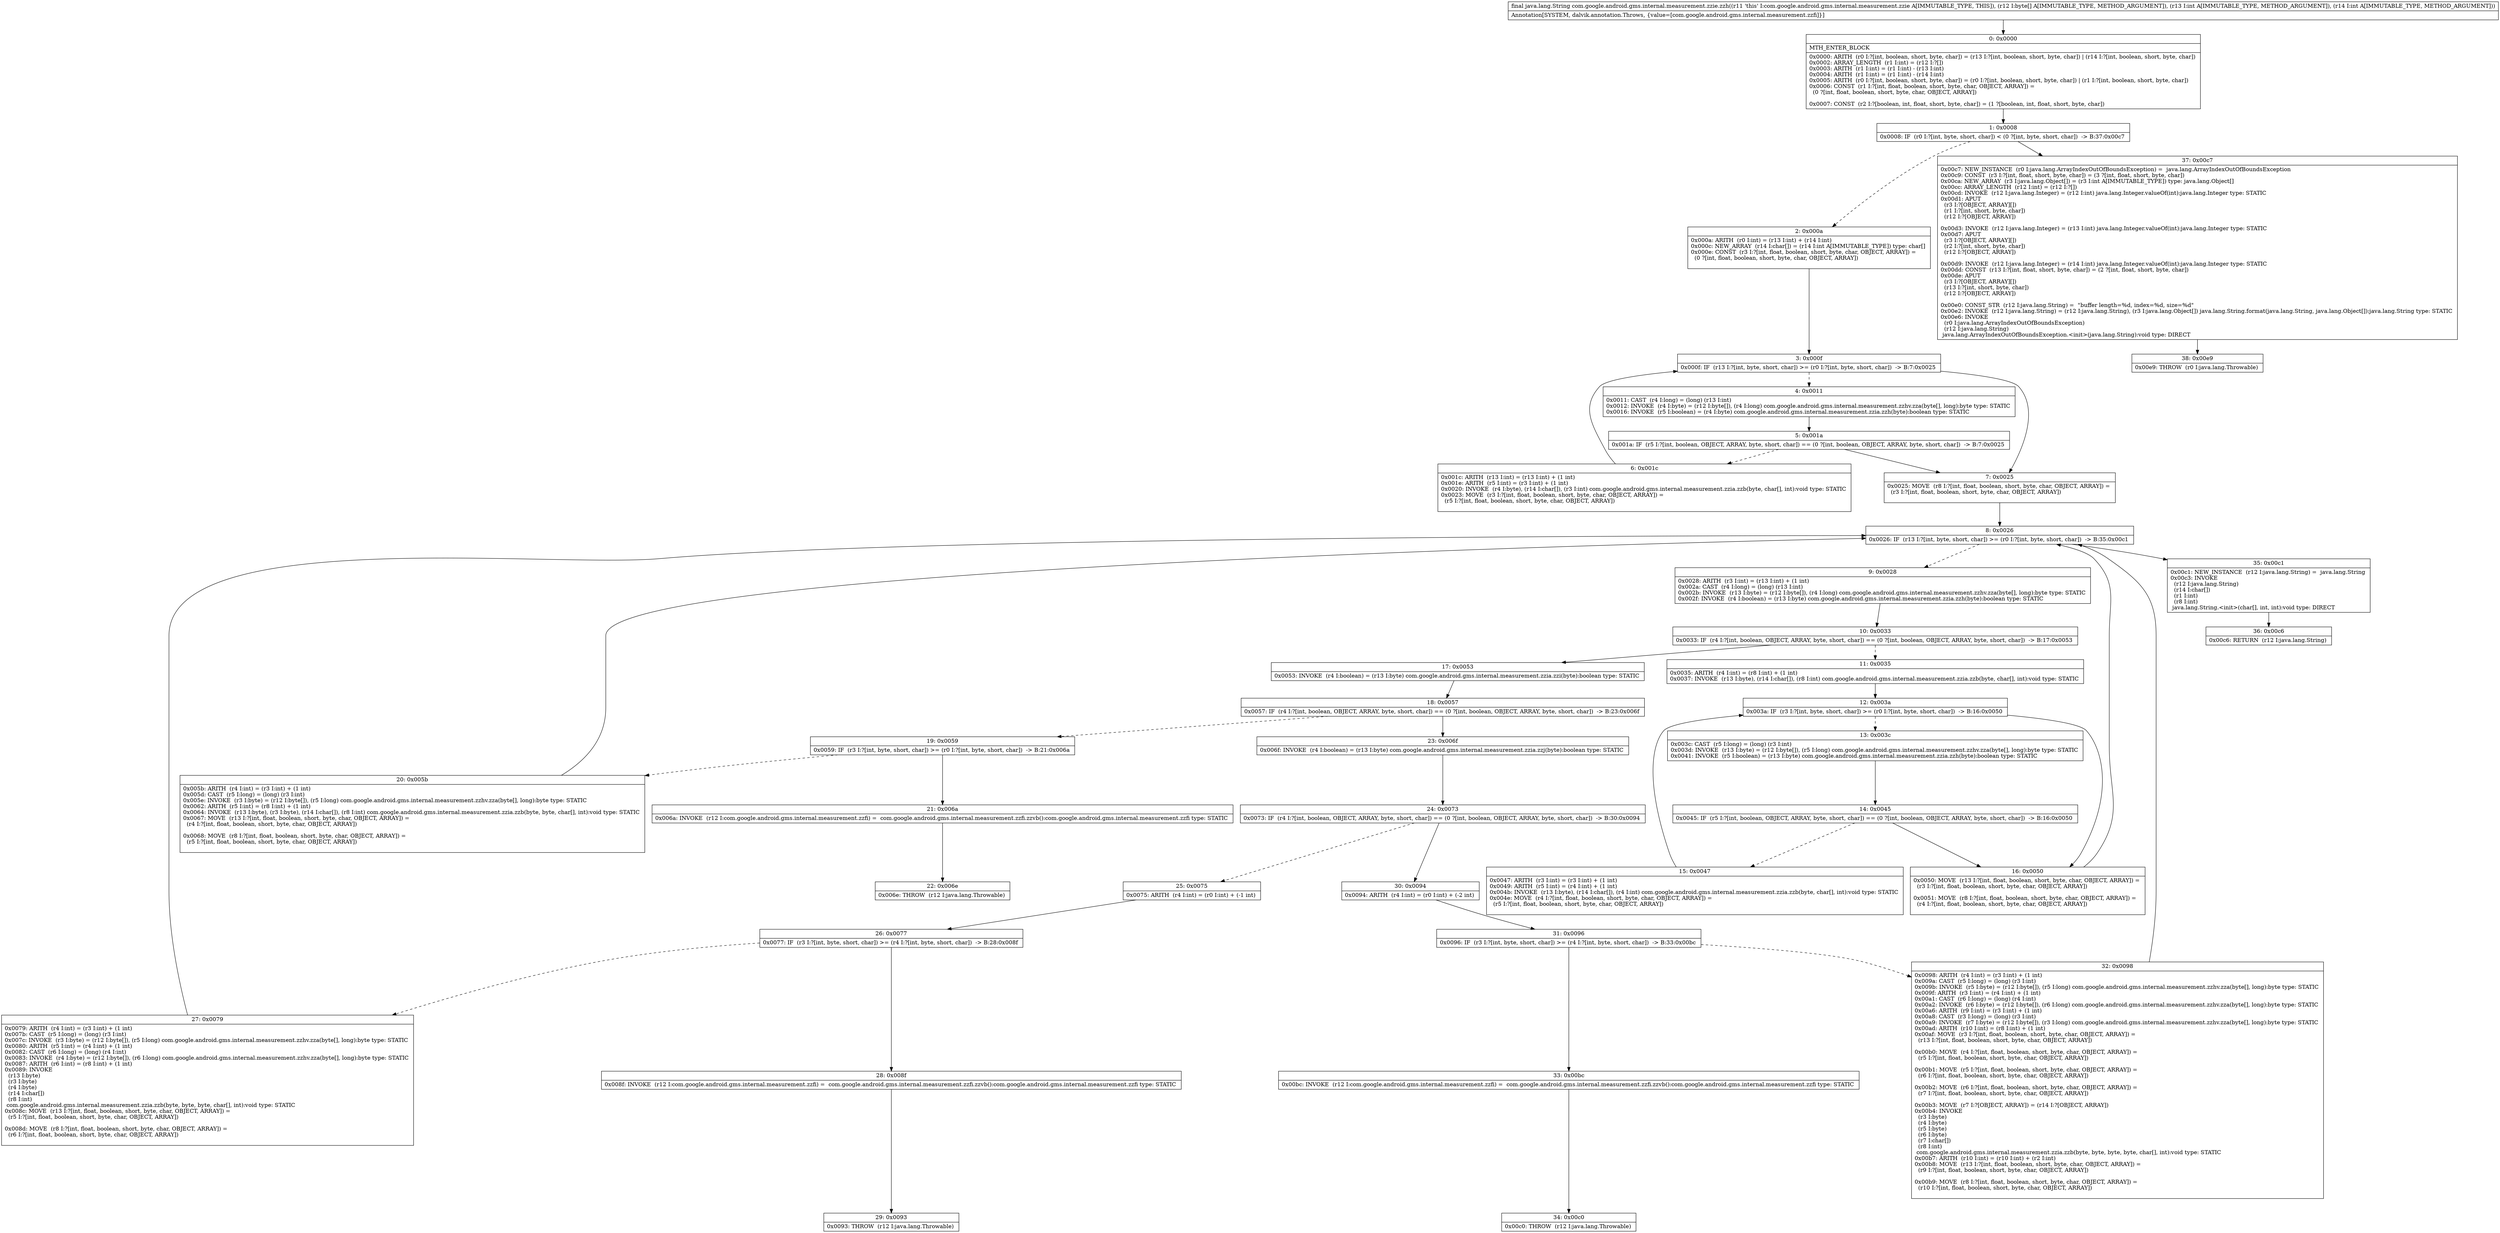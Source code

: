 digraph "CFG forcom.google.android.gms.internal.measurement.zzie.zzh([BII)Ljava\/lang\/String;" {
Node_0 [shape=record,label="{0\:\ 0x0000|MTH_ENTER_BLOCK\l|0x0000: ARITH  (r0 I:?[int, boolean, short, byte, char]) = (r13 I:?[int, boolean, short, byte, char]) \| (r14 I:?[int, boolean, short, byte, char]) \l0x0002: ARRAY_LENGTH  (r1 I:int) = (r12 I:?[]) \l0x0003: ARITH  (r1 I:int) = (r1 I:int) \- (r13 I:int) \l0x0004: ARITH  (r1 I:int) = (r1 I:int) \- (r14 I:int) \l0x0005: ARITH  (r0 I:?[int, boolean, short, byte, char]) = (r0 I:?[int, boolean, short, byte, char]) \| (r1 I:?[int, boolean, short, byte, char]) \l0x0006: CONST  (r1 I:?[int, float, boolean, short, byte, char, OBJECT, ARRAY]) = \l  (0 ?[int, float, boolean, short, byte, char, OBJECT, ARRAY])\l \l0x0007: CONST  (r2 I:?[boolean, int, float, short, byte, char]) = (1 ?[boolean, int, float, short, byte, char]) \l}"];
Node_1 [shape=record,label="{1\:\ 0x0008|0x0008: IF  (r0 I:?[int, byte, short, char]) \< (0 ?[int, byte, short, char])  \-\> B:37:0x00c7 \l}"];
Node_2 [shape=record,label="{2\:\ 0x000a|0x000a: ARITH  (r0 I:int) = (r13 I:int) + (r14 I:int) \l0x000c: NEW_ARRAY  (r14 I:char[]) = (r14 I:int A[IMMUTABLE_TYPE]) type: char[] \l0x000e: CONST  (r3 I:?[int, float, boolean, short, byte, char, OBJECT, ARRAY]) = \l  (0 ?[int, float, boolean, short, byte, char, OBJECT, ARRAY])\l \l}"];
Node_3 [shape=record,label="{3\:\ 0x000f|0x000f: IF  (r13 I:?[int, byte, short, char]) \>= (r0 I:?[int, byte, short, char])  \-\> B:7:0x0025 \l}"];
Node_4 [shape=record,label="{4\:\ 0x0011|0x0011: CAST  (r4 I:long) = (long) (r13 I:int) \l0x0012: INVOKE  (r4 I:byte) = (r12 I:byte[]), (r4 I:long) com.google.android.gms.internal.measurement.zzhv.zza(byte[], long):byte type: STATIC \l0x0016: INVOKE  (r5 I:boolean) = (r4 I:byte) com.google.android.gms.internal.measurement.zzia.zzh(byte):boolean type: STATIC \l}"];
Node_5 [shape=record,label="{5\:\ 0x001a|0x001a: IF  (r5 I:?[int, boolean, OBJECT, ARRAY, byte, short, char]) == (0 ?[int, boolean, OBJECT, ARRAY, byte, short, char])  \-\> B:7:0x0025 \l}"];
Node_6 [shape=record,label="{6\:\ 0x001c|0x001c: ARITH  (r13 I:int) = (r13 I:int) + (1 int) \l0x001e: ARITH  (r5 I:int) = (r3 I:int) + (1 int) \l0x0020: INVOKE  (r4 I:byte), (r14 I:char[]), (r3 I:int) com.google.android.gms.internal.measurement.zzia.zzb(byte, char[], int):void type: STATIC \l0x0023: MOVE  (r3 I:?[int, float, boolean, short, byte, char, OBJECT, ARRAY]) = \l  (r5 I:?[int, float, boolean, short, byte, char, OBJECT, ARRAY])\l \l}"];
Node_7 [shape=record,label="{7\:\ 0x0025|0x0025: MOVE  (r8 I:?[int, float, boolean, short, byte, char, OBJECT, ARRAY]) = \l  (r3 I:?[int, float, boolean, short, byte, char, OBJECT, ARRAY])\l \l}"];
Node_8 [shape=record,label="{8\:\ 0x0026|0x0026: IF  (r13 I:?[int, byte, short, char]) \>= (r0 I:?[int, byte, short, char])  \-\> B:35:0x00c1 \l}"];
Node_9 [shape=record,label="{9\:\ 0x0028|0x0028: ARITH  (r3 I:int) = (r13 I:int) + (1 int) \l0x002a: CAST  (r4 I:long) = (long) (r13 I:int) \l0x002b: INVOKE  (r13 I:byte) = (r12 I:byte[]), (r4 I:long) com.google.android.gms.internal.measurement.zzhv.zza(byte[], long):byte type: STATIC \l0x002f: INVOKE  (r4 I:boolean) = (r13 I:byte) com.google.android.gms.internal.measurement.zzia.zzh(byte):boolean type: STATIC \l}"];
Node_10 [shape=record,label="{10\:\ 0x0033|0x0033: IF  (r4 I:?[int, boolean, OBJECT, ARRAY, byte, short, char]) == (0 ?[int, boolean, OBJECT, ARRAY, byte, short, char])  \-\> B:17:0x0053 \l}"];
Node_11 [shape=record,label="{11\:\ 0x0035|0x0035: ARITH  (r4 I:int) = (r8 I:int) + (1 int) \l0x0037: INVOKE  (r13 I:byte), (r14 I:char[]), (r8 I:int) com.google.android.gms.internal.measurement.zzia.zzb(byte, char[], int):void type: STATIC \l}"];
Node_12 [shape=record,label="{12\:\ 0x003a|0x003a: IF  (r3 I:?[int, byte, short, char]) \>= (r0 I:?[int, byte, short, char])  \-\> B:16:0x0050 \l}"];
Node_13 [shape=record,label="{13\:\ 0x003c|0x003c: CAST  (r5 I:long) = (long) (r3 I:int) \l0x003d: INVOKE  (r13 I:byte) = (r12 I:byte[]), (r5 I:long) com.google.android.gms.internal.measurement.zzhv.zza(byte[], long):byte type: STATIC \l0x0041: INVOKE  (r5 I:boolean) = (r13 I:byte) com.google.android.gms.internal.measurement.zzia.zzh(byte):boolean type: STATIC \l}"];
Node_14 [shape=record,label="{14\:\ 0x0045|0x0045: IF  (r5 I:?[int, boolean, OBJECT, ARRAY, byte, short, char]) == (0 ?[int, boolean, OBJECT, ARRAY, byte, short, char])  \-\> B:16:0x0050 \l}"];
Node_15 [shape=record,label="{15\:\ 0x0047|0x0047: ARITH  (r3 I:int) = (r3 I:int) + (1 int) \l0x0049: ARITH  (r5 I:int) = (r4 I:int) + (1 int) \l0x004b: INVOKE  (r13 I:byte), (r14 I:char[]), (r4 I:int) com.google.android.gms.internal.measurement.zzia.zzb(byte, char[], int):void type: STATIC \l0x004e: MOVE  (r4 I:?[int, float, boolean, short, byte, char, OBJECT, ARRAY]) = \l  (r5 I:?[int, float, boolean, short, byte, char, OBJECT, ARRAY])\l \l}"];
Node_16 [shape=record,label="{16\:\ 0x0050|0x0050: MOVE  (r13 I:?[int, float, boolean, short, byte, char, OBJECT, ARRAY]) = \l  (r3 I:?[int, float, boolean, short, byte, char, OBJECT, ARRAY])\l \l0x0051: MOVE  (r8 I:?[int, float, boolean, short, byte, char, OBJECT, ARRAY]) = \l  (r4 I:?[int, float, boolean, short, byte, char, OBJECT, ARRAY])\l \l}"];
Node_17 [shape=record,label="{17\:\ 0x0053|0x0053: INVOKE  (r4 I:boolean) = (r13 I:byte) com.google.android.gms.internal.measurement.zzia.zzi(byte):boolean type: STATIC \l}"];
Node_18 [shape=record,label="{18\:\ 0x0057|0x0057: IF  (r4 I:?[int, boolean, OBJECT, ARRAY, byte, short, char]) == (0 ?[int, boolean, OBJECT, ARRAY, byte, short, char])  \-\> B:23:0x006f \l}"];
Node_19 [shape=record,label="{19\:\ 0x0059|0x0059: IF  (r3 I:?[int, byte, short, char]) \>= (r0 I:?[int, byte, short, char])  \-\> B:21:0x006a \l}"];
Node_20 [shape=record,label="{20\:\ 0x005b|0x005b: ARITH  (r4 I:int) = (r3 I:int) + (1 int) \l0x005d: CAST  (r5 I:long) = (long) (r3 I:int) \l0x005e: INVOKE  (r3 I:byte) = (r12 I:byte[]), (r5 I:long) com.google.android.gms.internal.measurement.zzhv.zza(byte[], long):byte type: STATIC \l0x0062: ARITH  (r5 I:int) = (r8 I:int) + (1 int) \l0x0064: INVOKE  (r13 I:byte), (r3 I:byte), (r14 I:char[]), (r8 I:int) com.google.android.gms.internal.measurement.zzia.zzb(byte, byte, char[], int):void type: STATIC \l0x0067: MOVE  (r13 I:?[int, float, boolean, short, byte, char, OBJECT, ARRAY]) = \l  (r4 I:?[int, float, boolean, short, byte, char, OBJECT, ARRAY])\l \l0x0068: MOVE  (r8 I:?[int, float, boolean, short, byte, char, OBJECT, ARRAY]) = \l  (r5 I:?[int, float, boolean, short, byte, char, OBJECT, ARRAY])\l \l}"];
Node_21 [shape=record,label="{21\:\ 0x006a|0x006a: INVOKE  (r12 I:com.google.android.gms.internal.measurement.zzfi) =  com.google.android.gms.internal.measurement.zzfi.zzvb():com.google.android.gms.internal.measurement.zzfi type: STATIC \l}"];
Node_22 [shape=record,label="{22\:\ 0x006e|0x006e: THROW  (r12 I:java.lang.Throwable) \l}"];
Node_23 [shape=record,label="{23\:\ 0x006f|0x006f: INVOKE  (r4 I:boolean) = (r13 I:byte) com.google.android.gms.internal.measurement.zzia.zzj(byte):boolean type: STATIC \l}"];
Node_24 [shape=record,label="{24\:\ 0x0073|0x0073: IF  (r4 I:?[int, boolean, OBJECT, ARRAY, byte, short, char]) == (0 ?[int, boolean, OBJECT, ARRAY, byte, short, char])  \-\> B:30:0x0094 \l}"];
Node_25 [shape=record,label="{25\:\ 0x0075|0x0075: ARITH  (r4 I:int) = (r0 I:int) + (\-1 int) \l}"];
Node_26 [shape=record,label="{26\:\ 0x0077|0x0077: IF  (r3 I:?[int, byte, short, char]) \>= (r4 I:?[int, byte, short, char])  \-\> B:28:0x008f \l}"];
Node_27 [shape=record,label="{27\:\ 0x0079|0x0079: ARITH  (r4 I:int) = (r3 I:int) + (1 int) \l0x007b: CAST  (r5 I:long) = (long) (r3 I:int) \l0x007c: INVOKE  (r3 I:byte) = (r12 I:byte[]), (r5 I:long) com.google.android.gms.internal.measurement.zzhv.zza(byte[], long):byte type: STATIC \l0x0080: ARITH  (r5 I:int) = (r4 I:int) + (1 int) \l0x0082: CAST  (r6 I:long) = (long) (r4 I:int) \l0x0083: INVOKE  (r4 I:byte) = (r12 I:byte[]), (r6 I:long) com.google.android.gms.internal.measurement.zzhv.zza(byte[], long):byte type: STATIC \l0x0087: ARITH  (r6 I:int) = (r8 I:int) + (1 int) \l0x0089: INVOKE  \l  (r13 I:byte)\l  (r3 I:byte)\l  (r4 I:byte)\l  (r14 I:char[])\l  (r8 I:int)\l com.google.android.gms.internal.measurement.zzia.zzb(byte, byte, byte, char[], int):void type: STATIC \l0x008c: MOVE  (r13 I:?[int, float, boolean, short, byte, char, OBJECT, ARRAY]) = \l  (r5 I:?[int, float, boolean, short, byte, char, OBJECT, ARRAY])\l \l0x008d: MOVE  (r8 I:?[int, float, boolean, short, byte, char, OBJECT, ARRAY]) = \l  (r6 I:?[int, float, boolean, short, byte, char, OBJECT, ARRAY])\l \l}"];
Node_28 [shape=record,label="{28\:\ 0x008f|0x008f: INVOKE  (r12 I:com.google.android.gms.internal.measurement.zzfi) =  com.google.android.gms.internal.measurement.zzfi.zzvb():com.google.android.gms.internal.measurement.zzfi type: STATIC \l}"];
Node_29 [shape=record,label="{29\:\ 0x0093|0x0093: THROW  (r12 I:java.lang.Throwable) \l}"];
Node_30 [shape=record,label="{30\:\ 0x0094|0x0094: ARITH  (r4 I:int) = (r0 I:int) + (\-2 int) \l}"];
Node_31 [shape=record,label="{31\:\ 0x0096|0x0096: IF  (r3 I:?[int, byte, short, char]) \>= (r4 I:?[int, byte, short, char])  \-\> B:33:0x00bc \l}"];
Node_32 [shape=record,label="{32\:\ 0x0098|0x0098: ARITH  (r4 I:int) = (r3 I:int) + (1 int) \l0x009a: CAST  (r5 I:long) = (long) (r3 I:int) \l0x009b: INVOKE  (r5 I:byte) = (r12 I:byte[]), (r5 I:long) com.google.android.gms.internal.measurement.zzhv.zza(byte[], long):byte type: STATIC \l0x009f: ARITH  (r3 I:int) = (r4 I:int) + (1 int) \l0x00a1: CAST  (r6 I:long) = (long) (r4 I:int) \l0x00a2: INVOKE  (r6 I:byte) = (r12 I:byte[]), (r6 I:long) com.google.android.gms.internal.measurement.zzhv.zza(byte[], long):byte type: STATIC \l0x00a6: ARITH  (r9 I:int) = (r3 I:int) + (1 int) \l0x00a8: CAST  (r3 I:long) = (long) (r3 I:int) \l0x00a9: INVOKE  (r7 I:byte) = (r12 I:byte[]), (r3 I:long) com.google.android.gms.internal.measurement.zzhv.zza(byte[], long):byte type: STATIC \l0x00ad: ARITH  (r10 I:int) = (r8 I:int) + (1 int) \l0x00af: MOVE  (r3 I:?[int, float, boolean, short, byte, char, OBJECT, ARRAY]) = \l  (r13 I:?[int, float, boolean, short, byte, char, OBJECT, ARRAY])\l \l0x00b0: MOVE  (r4 I:?[int, float, boolean, short, byte, char, OBJECT, ARRAY]) = \l  (r5 I:?[int, float, boolean, short, byte, char, OBJECT, ARRAY])\l \l0x00b1: MOVE  (r5 I:?[int, float, boolean, short, byte, char, OBJECT, ARRAY]) = \l  (r6 I:?[int, float, boolean, short, byte, char, OBJECT, ARRAY])\l \l0x00b2: MOVE  (r6 I:?[int, float, boolean, short, byte, char, OBJECT, ARRAY]) = \l  (r7 I:?[int, float, boolean, short, byte, char, OBJECT, ARRAY])\l \l0x00b3: MOVE  (r7 I:?[OBJECT, ARRAY]) = (r14 I:?[OBJECT, ARRAY]) \l0x00b4: INVOKE  \l  (r3 I:byte)\l  (r4 I:byte)\l  (r5 I:byte)\l  (r6 I:byte)\l  (r7 I:char[])\l  (r8 I:int)\l com.google.android.gms.internal.measurement.zzia.zzb(byte, byte, byte, byte, char[], int):void type: STATIC \l0x00b7: ARITH  (r10 I:int) = (r10 I:int) + (r2 I:int) \l0x00b8: MOVE  (r13 I:?[int, float, boolean, short, byte, char, OBJECT, ARRAY]) = \l  (r9 I:?[int, float, boolean, short, byte, char, OBJECT, ARRAY])\l \l0x00b9: MOVE  (r8 I:?[int, float, boolean, short, byte, char, OBJECT, ARRAY]) = \l  (r10 I:?[int, float, boolean, short, byte, char, OBJECT, ARRAY])\l \l}"];
Node_33 [shape=record,label="{33\:\ 0x00bc|0x00bc: INVOKE  (r12 I:com.google.android.gms.internal.measurement.zzfi) =  com.google.android.gms.internal.measurement.zzfi.zzvb():com.google.android.gms.internal.measurement.zzfi type: STATIC \l}"];
Node_34 [shape=record,label="{34\:\ 0x00c0|0x00c0: THROW  (r12 I:java.lang.Throwable) \l}"];
Node_35 [shape=record,label="{35\:\ 0x00c1|0x00c1: NEW_INSTANCE  (r12 I:java.lang.String) =  java.lang.String \l0x00c3: INVOKE  \l  (r12 I:java.lang.String)\l  (r14 I:char[])\l  (r1 I:int)\l  (r8 I:int)\l java.lang.String.\<init\>(char[], int, int):void type: DIRECT \l}"];
Node_36 [shape=record,label="{36\:\ 0x00c6|0x00c6: RETURN  (r12 I:java.lang.String) \l}"];
Node_37 [shape=record,label="{37\:\ 0x00c7|0x00c7: NEW_INSTANCE  (r0 I:java.lang.ArrayIndexOutOfBoundsException) =  java.lang.ArrayIndexOutOfBoundsException \l0x00c9: CONST  (r3 I:?[int, float, short, byte, char]) = (3 ?[int, float, short, byte, char]) \l0x00ca: NEW_ARRAY  (r3 I:java.lang.Object[]) = (r3 I:int A[IMMUTABLE_TYPE]) type: java.lang.Object[] \l0x00cc: ARRAY_LENGTH  (r12 I:int) = (r12 I:?[]) \l0x00cd: INVOKE  (r12 I:java.lang.Integer) = (r12 I:int) java.lang.Integer.valueOf(int):java.lang.Integer type: STATIC \l0x00d1: APUT  \l  (r3 I:?[OBJECT, ARRAY][])\l  (r1 I:?[int, short, byte, char])\l  (r12 I:?[OBJECT, ARRAY])\l \l0x00d3: INVOKE  (r12 I:java.lang.Integer) = (r13 I:int) java.lang.Integer.valueOf(int):java.lang.Integer type: STATIC \l0x00d7: APUT  \l  (r3 I:?[OBJECT, ARRAY][])\l  (r2 I:?[int, short, byte, char])\l  (r12 I:?[OBJECT, ARRAY])\l \l0x00d9: INVOKE  (r12 I:java.lang.Integer) = (r14 I:int) java.lang.Integer.valueOf(int):java.lang.Integer type: STATIC \l0x00dd: CONST  (r13 I:?[int, float, short, byte, char]) = (2 ?[int, float, short, byte, char]) \l0x00de: APUT  \l  (r3 I:?[OBJECT, ARRAY][])\l  (r13 I:?[int, short, byte, char])\l  (r12 I:?[OBJECT, ARRAY])\l \l0x00e0: CONST_STR  (r12 I:java.lang.String) =  \"buffer length=%d, index=%d, size=%d\" \l0x00e2: INVOKE  (r12 I:java.lang.String) = (r12 I:java.lang.String), (r3 I:java.lang.Object[]) java.lang.String.format(java.lang.String, java.lang.Object[]):java.lang.String type: STATIC \l0x00e6: INVOKE  \l  (r0 I:java.lang.ArrayIndexOutOfBoundsException)\l  (r12 I:java.lang.String)\l java.lang.ArrayIndexOutOfBoundsException.\<init\>(java.lang.String):void type: DIRECT \l}"];
Node_38 [shape=record,label="{38\:\ 0x00e9|0x00e9: THROW  (r0 I:java.lang.Throwable) \l}"];
MethodNode[shape=record,label="{final java.lang.String com.google.android.gms.internal.measurement.zzie.zzh((r11 'this' I:com.google.android.gms.internal.measurement.zzie A[IMMUTABLE_TYPE, THIS]), (r12 I:byte[] A[IMMUTABLE_TYPE, METHOD_ARGUMENT]), (r13 I:int A[IMMUTABLE_TYPE, METHOD_ARGUMENT]), (r14 I:int A[IMMUTABLE_TYPE, METHOD_ARGUMENT]))  | Annotation[SYSTEM, dalvik.annotation.Throws, \{value=[com.google.android.gms.internal.measurement.zzfi]\}]\l}"];
MethodNode -> Node_0;
Node_0 -> Node_1;
Node_1 -> Node_2[style=dashed];
Node_1 -> Node_37;
Node_2 -> Node_3;
Node_3 -> Node_4[style=dashed];
Node_3 -> Node_7;
Node_4 -> Node_5;
Node_5 -> Node_6[style=dashed];
Node_5 -> Node_7;
Node_6 -> Node_3;
Node_7 -> Node_8;
Node_8 -> Node_9[style=dashed];
Node_8 -> Node_35;
Node_9 -> Node_10;
Node_10 -> Node_11[style=dashed];
Node_10 -> Node_17;
Node_11 -> Node_12;
Node_12 -> Node_13[style=dashed];
Node_12 -> Node_16;
Node_13 -> Node_14;
Node_14 -> Node_15[style=dashed];
Node_14 -> Node_16;
Node_15 -> Node_12;
Node_16 -> Node_8;
Node_17 -> Node_18;
Node_18 -> Node_19[style=dashed];
Node_18 -> Node_23;
Node_19 -> Node_20[style=dashed];
Node_19 -> Node_21;
Node_20 -> Node_8;
Node_21 -> Node_22;
Node_23 -> Node_24;
Node_24 -> Node_25[style=dashed];
Node_24 -> Node_30;
Node_25 -> Node_26;
Node_26 -> Node_27[style=dashed];
Node_26 -> Node_28;
Node_27 -> Node_8;
Node_28 -> Node_29;
Node_30 -> Node_31;
Node_31 -> Node_32[style=dashed];
Node_31 -> Node_33;
Node_32 -> Node_8;
Node_33 -> Node_34;
Node_35 -> Node_36;
Node_37 -> Node_38;
}

